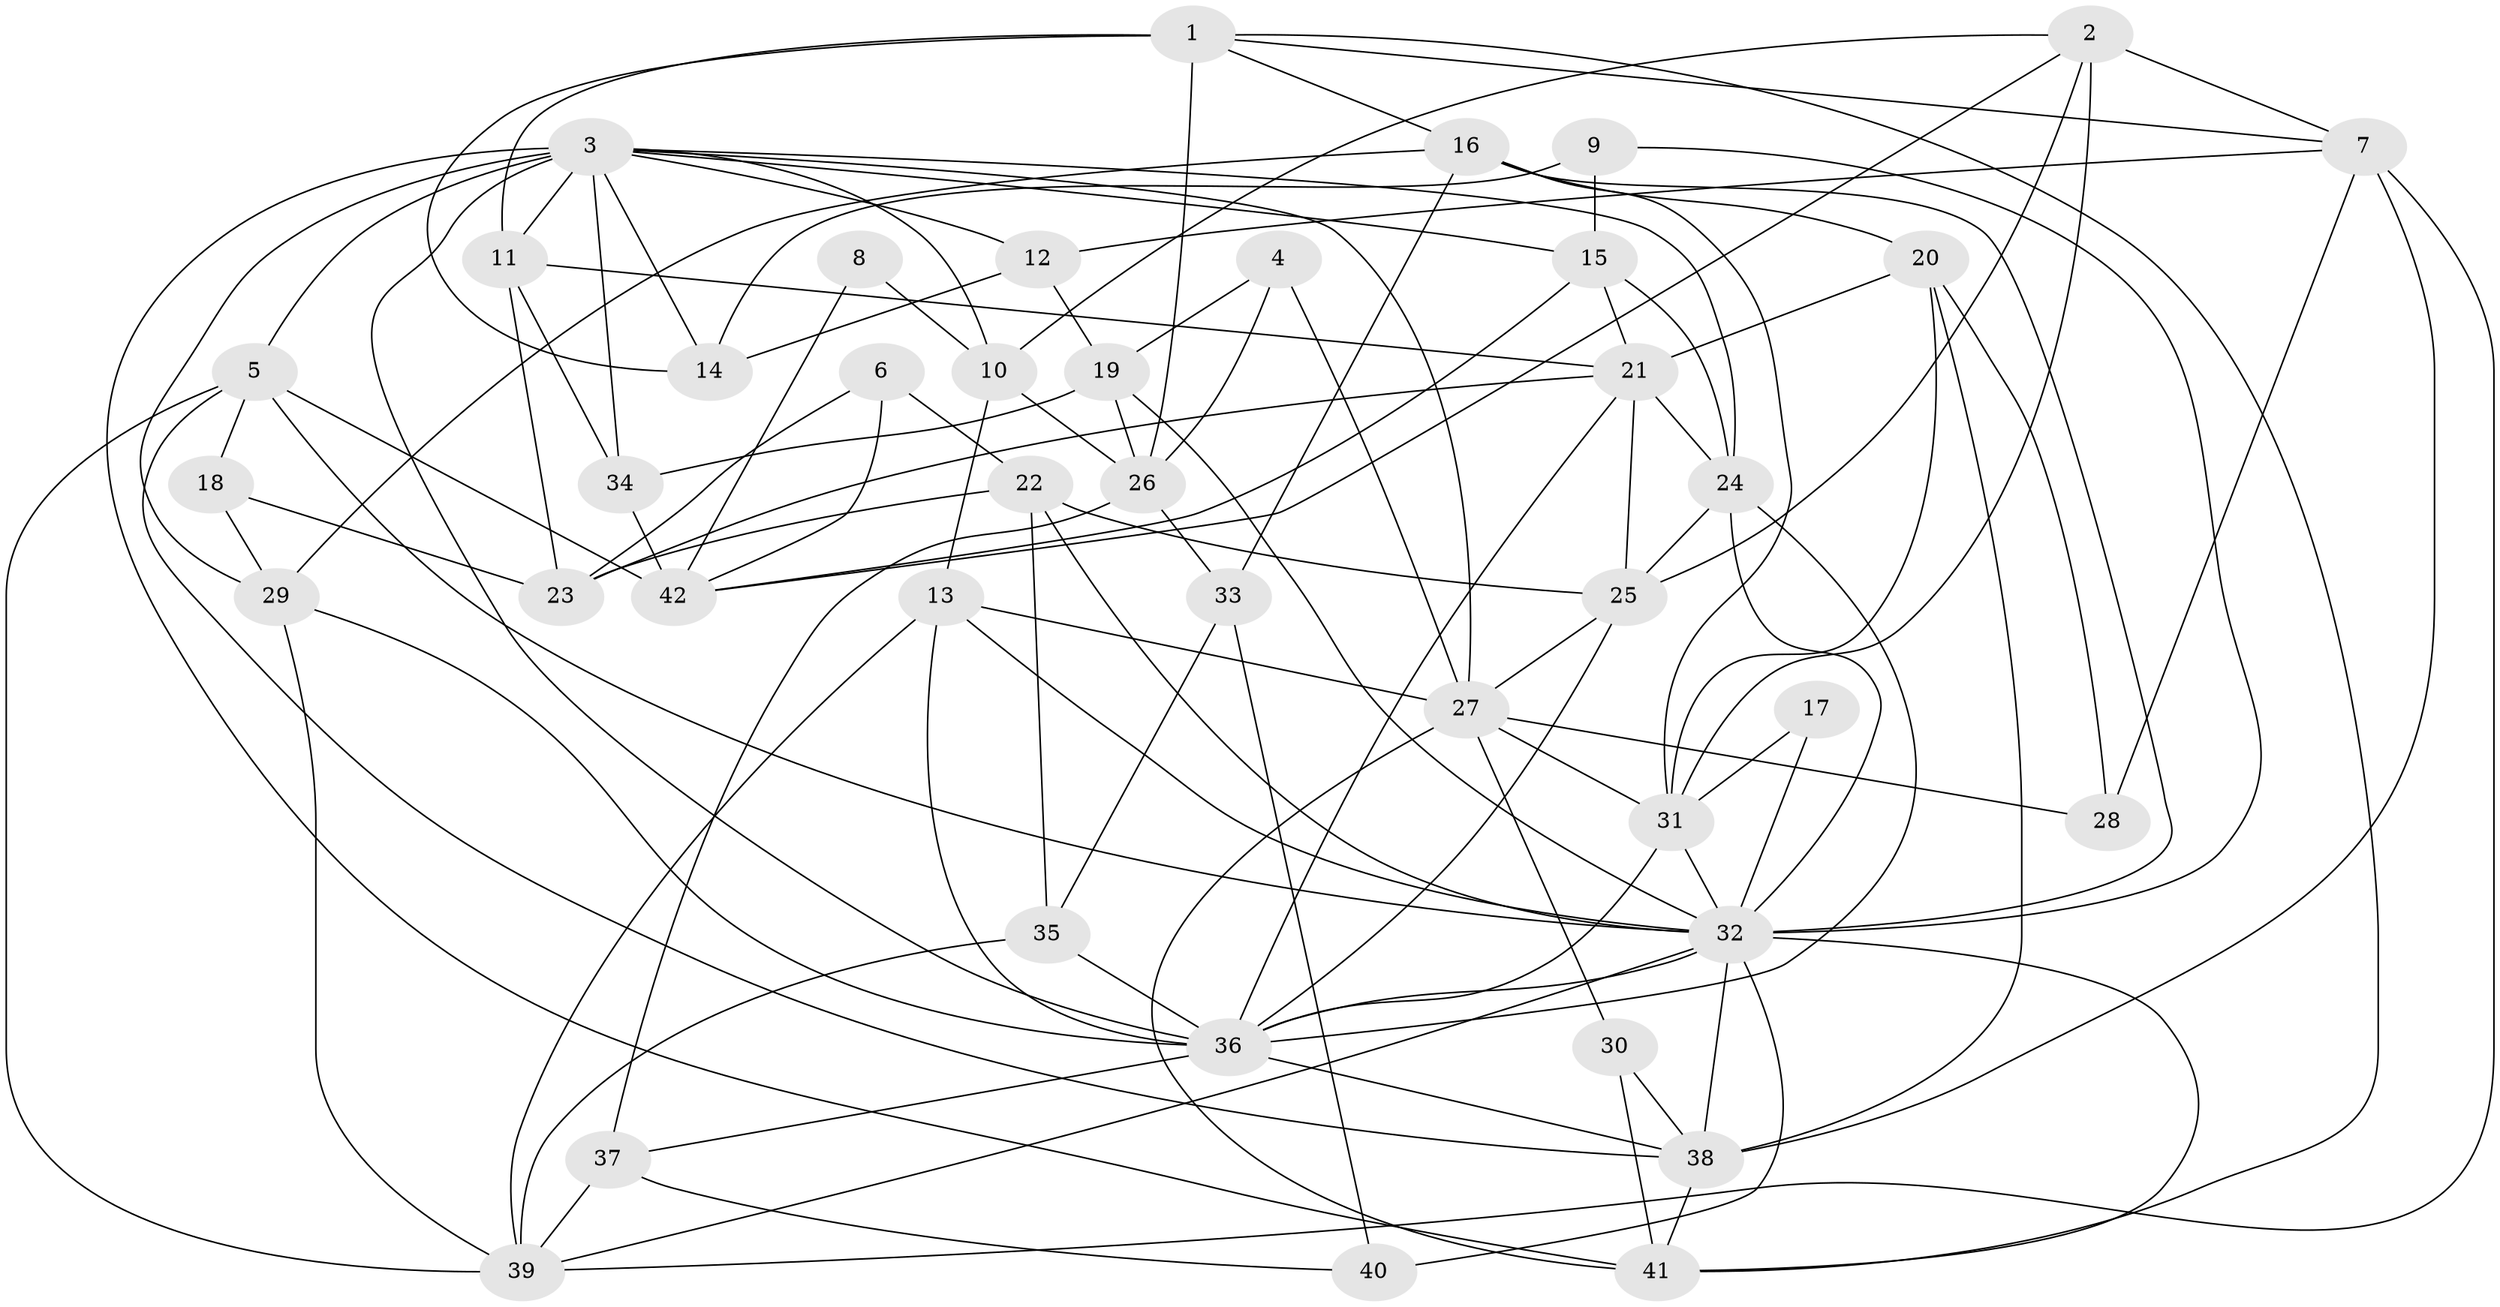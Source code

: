 // original degree distribution, {5: 0.1927710843373494, 3: 0.25301204819277107, 7: 0.03614457831325301, 2: 0.12048192771084337, 4: 0.3253012048192771, 8: 0.024096385542168676, 6: 0.04819277108433735}
// Generated by graph-tools (version 1.1) at 2025/50/03/09/25 03:50:06]
// undirected, 42 vertices, 113 edges
graph export_dot {
graph [start="1"]
  node [color=gray90,style=filled];
  1;
  2;
  3;
  4;
  5;
  6;
  7;
  8;
  9;
  10;
  11;
  12;
  13;
  14;
  15;
  16;
  17;
  18;
  19;
  20;
  21;
  22;
  23;
  24;
  25;
  26;
  27;
  28;
  29;
  30;
  31;
  32;
  33;
  34;
  35;
  36;
  37;
  38;
  39;
  40;
  41;
  42;
  1 -- 7 [weight=1.0];
  1 -- 11 [weight=1.0];
  1 -- 14 [weight=1.0];
  1 -- 16 [weight=1.0];
  1 -- 26 [weight=2.0];
  1 -- 41 [weight=1.0];
  2 -- 7 [weight=1.0];
  2 -- 10 [weight=1.0];
  2 -- 25 [weight=1.0];
  2 -- 31 [weight=1.0];
  2 -- 42 [weight=1.0];
  3 -- 5 [weight=1.0];
  3 -- 10 [weight=1.0];
  3 -- 11 [weight=1.0];
  3 -- 12 [weight=1.0];
  3 -- 14 [weight=1.0];
  3 -- 15 [weight=1.0];
  3 -- 24 [weight=1.0];
  3 -- 27 [weight=1.0];
  3 -- 29 [weight=2.0];
  3 -- 34 [weight=1.0];
  3 -- 36 [weight=1.0];
  3 -- 41 [weight=1.0];
  4 -- 19 [weight=1.0];
  4 -- 26 [weight=1.0];
  4 -- 27 [weight=1.0];
  5 -- 18 [weight=1.0];
  5 -- 32 [weight=1.0];
  5 -- 38 [weight=1.0];
  5 -- 39 [weight=1.0];
  5 -- 42 [weight=1.0];
  6 -- 22 [weight=1.0];
  6 -- 23 [weight=1.0];
  6 -- 42 [weight=1.0];
  7 -- 12 [weight=1.0];
  7 -- 28 [weight=1.0];
  7 -- 38 [weight=1.0];
  7 -- 39 [weight=1.0];
  8 -- 10 [weight=1.0];
  8 -- 42 [weight=1.0];
  9 -- 14 [weight=1.0];
  9 -- 15 [weight=1.0];
  9 -- 32 [weight=1.0];
  10 -- 13 [weight=1.0];
  10 -- 26 [weight=1.0];
  11 -- 21 [weight=1.0];
  11 -- 23 [weight=2.0];
  11 -- 34 [weight=2.0];
  12 -- 14 [weight=1.0];
  12 -- 19 [weight=1.0];
  13 -- 27 [weight=1.0];
  13 -- 32 [weight=1.0];
  13 -- 36 [weight=1.0];
  13 -- 39 [weight=1.0];
  15 -- 21 [weight=1.0];
  15 -- 24 [weight=1.0];
  15 -- 42 [weight=1.0];
  16 -- 20 [weight=1.0];
  16 -- 29 [weight=1.0];
  16 -- 31 [weight=1.0];
  16 -- 32 [weight=1.0];
  16 -- 33 [weight=1.0];
  17 -- 31 [weight=1.0];
  17 -- 32 [weight=1.0];
  18 -- 23 [weight=1.0];
  18 -- 29 [weight=1.0];
  19 -- 26 [weight=1.0];
  19 -- 32 [weight=1.0];
  19 -- 34 [weight=1.0];
  20 -- 21 [weight=1.0];
  20 -- 28 [weight=1.0];
  20 -- 31 [weight=1.0];
  20 -- 38 [weight=1.0];
  21 -- 23 [weight=1.0];
  21 -- 24 [weight=1.0];
  21 -- 25 [weight=1.0];
  21 -- 36 [weight=1.0];
  22 -- 23 [weight=1.0];
  22 -- 25 [weight=1.0];
  22 -- 32 [weight=1.0];
  22 -- 35 [weight=1.0];
  24 -- 25 [weight=1.0];
  24 -- 32 [weight=1.0];
  24 -- 36 [weight=1.0];
  25 -- 27 [weight=1.0];
  25 -- 36 [weight=1.0];
  26 -- 33 [weight=1.0];
  26 -- 37 [weight=2.0];
  27 -- 28 [weight=1.0];
  27 -- 30 [weight=1.0];
  27 -- 31 [weight=1.0];
  27 -- 41 [weight=1.0];
  29 -- 36 [weight=1.0];
  29 -- 39 [weight=1.0];
  30 -- 38 [weight=1.0];
  30 -- 41 [weight=1.0];
  31 -- 32 [weight=1.0];
  31 -- 36 [weight=2.0];
  32 -- 36 [weight=1.0];
  32 -- 38 [weight=1.0];
  32 -- 39 [weight=1.0];
  32 -- 40 [weight=1.0];
  32 -- 41 [weight=1.0];
  33 -- 35 [weight=1.0];
  33 -- 40 [weight=1.0];
  34 -- 42 [weight=1.0];
  35 -- 36 [weight=1.0];
  35 -- 39 [weight=1.0];
  36 -- 37 [weight=1.0];
  36 -- 38 [weight=1.0];
  37 -- 39 [weight=1.0];
  37 -- 40 [weight=1.0];
  38 -- 41 [weight=1.0];
}

